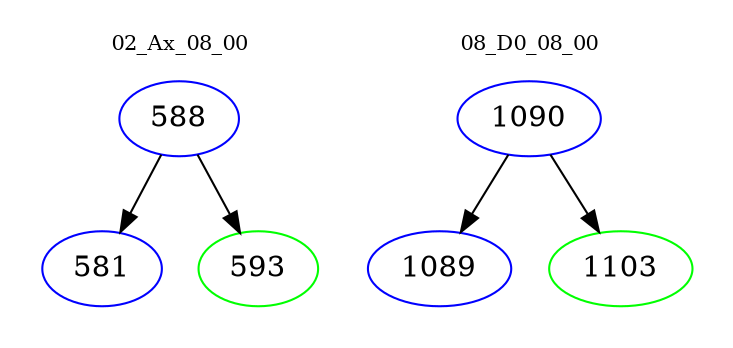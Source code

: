 digraph{
subgraph cluster_0 {
color = white
label = "02_Ax_08_00";
fontsize=10;
T0_588 [label="588", color="blue"]
T0_588 -> T0_581 [color="black"]
T0_581 [label="581", color="blue"]
T0_588 -> T0_593 [color="black"]
T0_593 [label="593", color="green"]
}
subgraph cluster_1 {
color = white
label = "08_D0_08_00";
fontsize=10;
T1_1090 [label="1090", color="blue"]
T1_1090 -> T1_1089 [color="black"]
T1_1089 [label="1089", color="blue"]
T1_1090 -> T1_1103 [color="black"]
T1_1103 [label="1103", color="green"]
}
}
